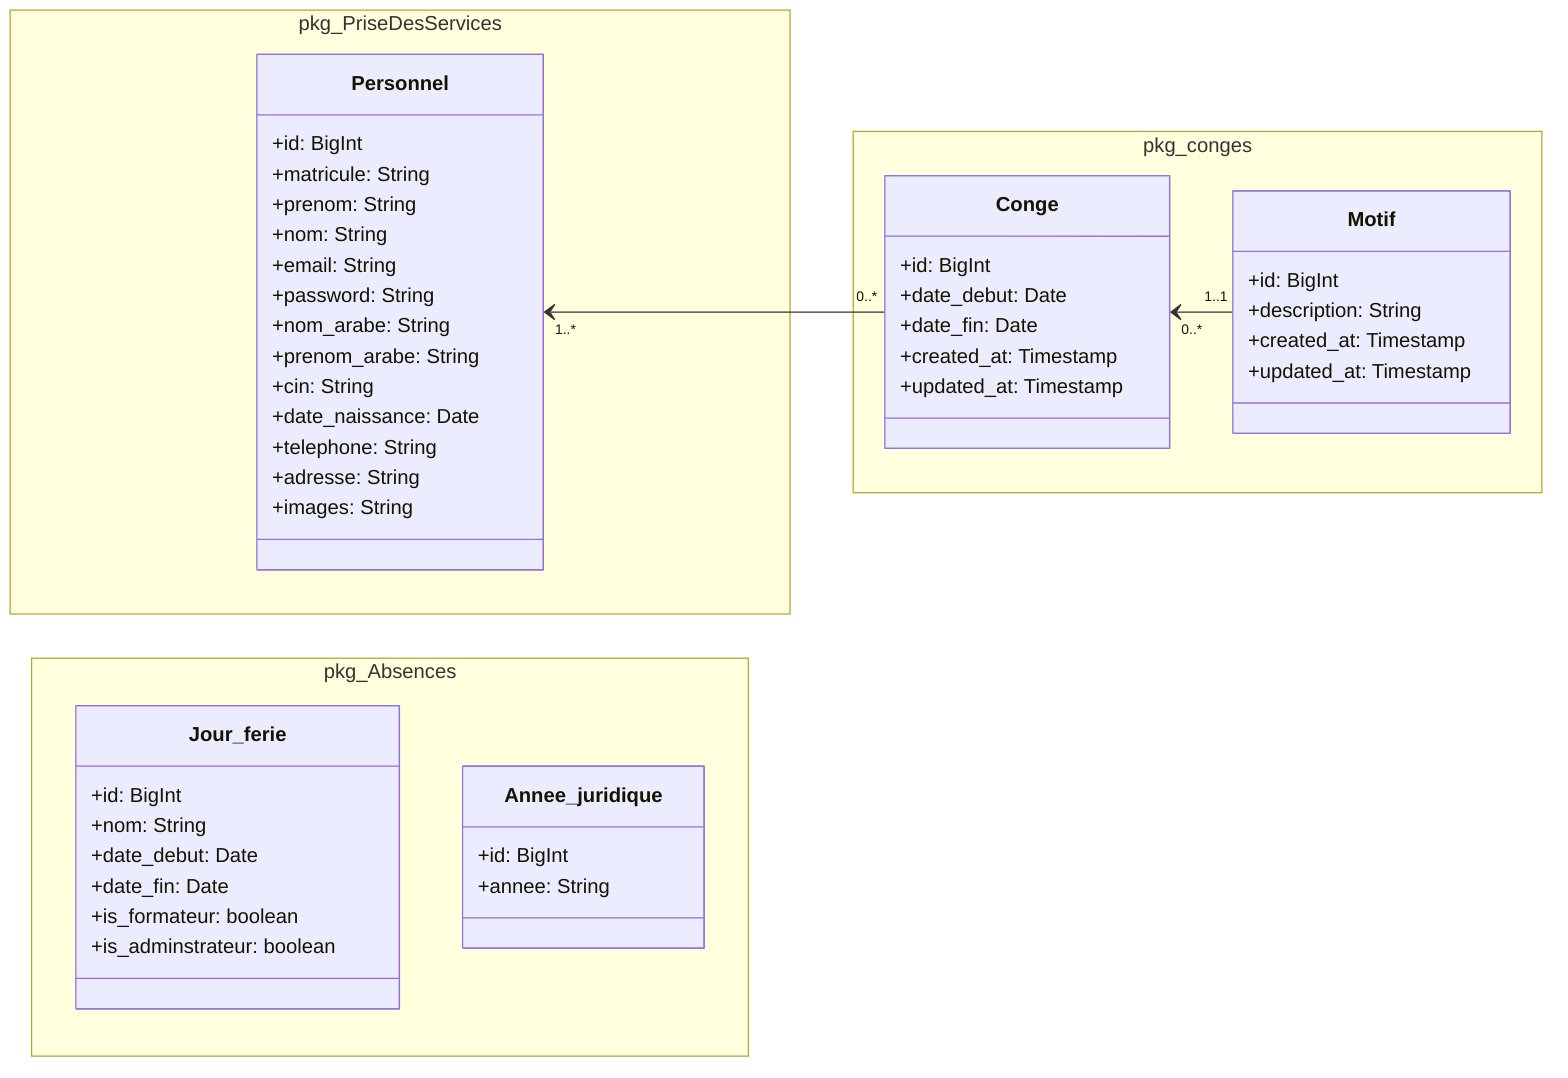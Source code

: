 classDiagram
    direction LR

namespace pkg_PriseDesServices {
    class Personnel {
        +id: BigInt
        +matricule: String
        +prenom: String
        +nom: String
        +email: String
        +password: String
        +nom_arabe: String
        +prenom_arabe: String
        +cin: String
        +date_naissance: Date
        +telephone: String
        +adresse: String
        +images: String
    }
}
namespace pkg_conges {
    class Conge {
        +id: BigInt
        +date_debut: Date
        +date_fin: Date
        +created_at: Timestamp
        +updated_at: Timestamp
    }

    class Motif {
        +id: BigInt
        +description: String
        +created_at: Timestamp
        +updated_at: Timestamp
    }
}

namespace pkg_Absences {

    class Jour_ferie {
        +id: BigInt
        +nom: String
        +date_debut: Date
        +date_fin: Date
        +is_formateur: boolean
        +is_adminstrateur: boolean
    }

    class Annee_juridique {
        +id: BigInt
        +annee: String
    }
}

    Personnel "1..*" <-- "0..*" Conge 
    Conge "0..*" <-- "1..1" Motif